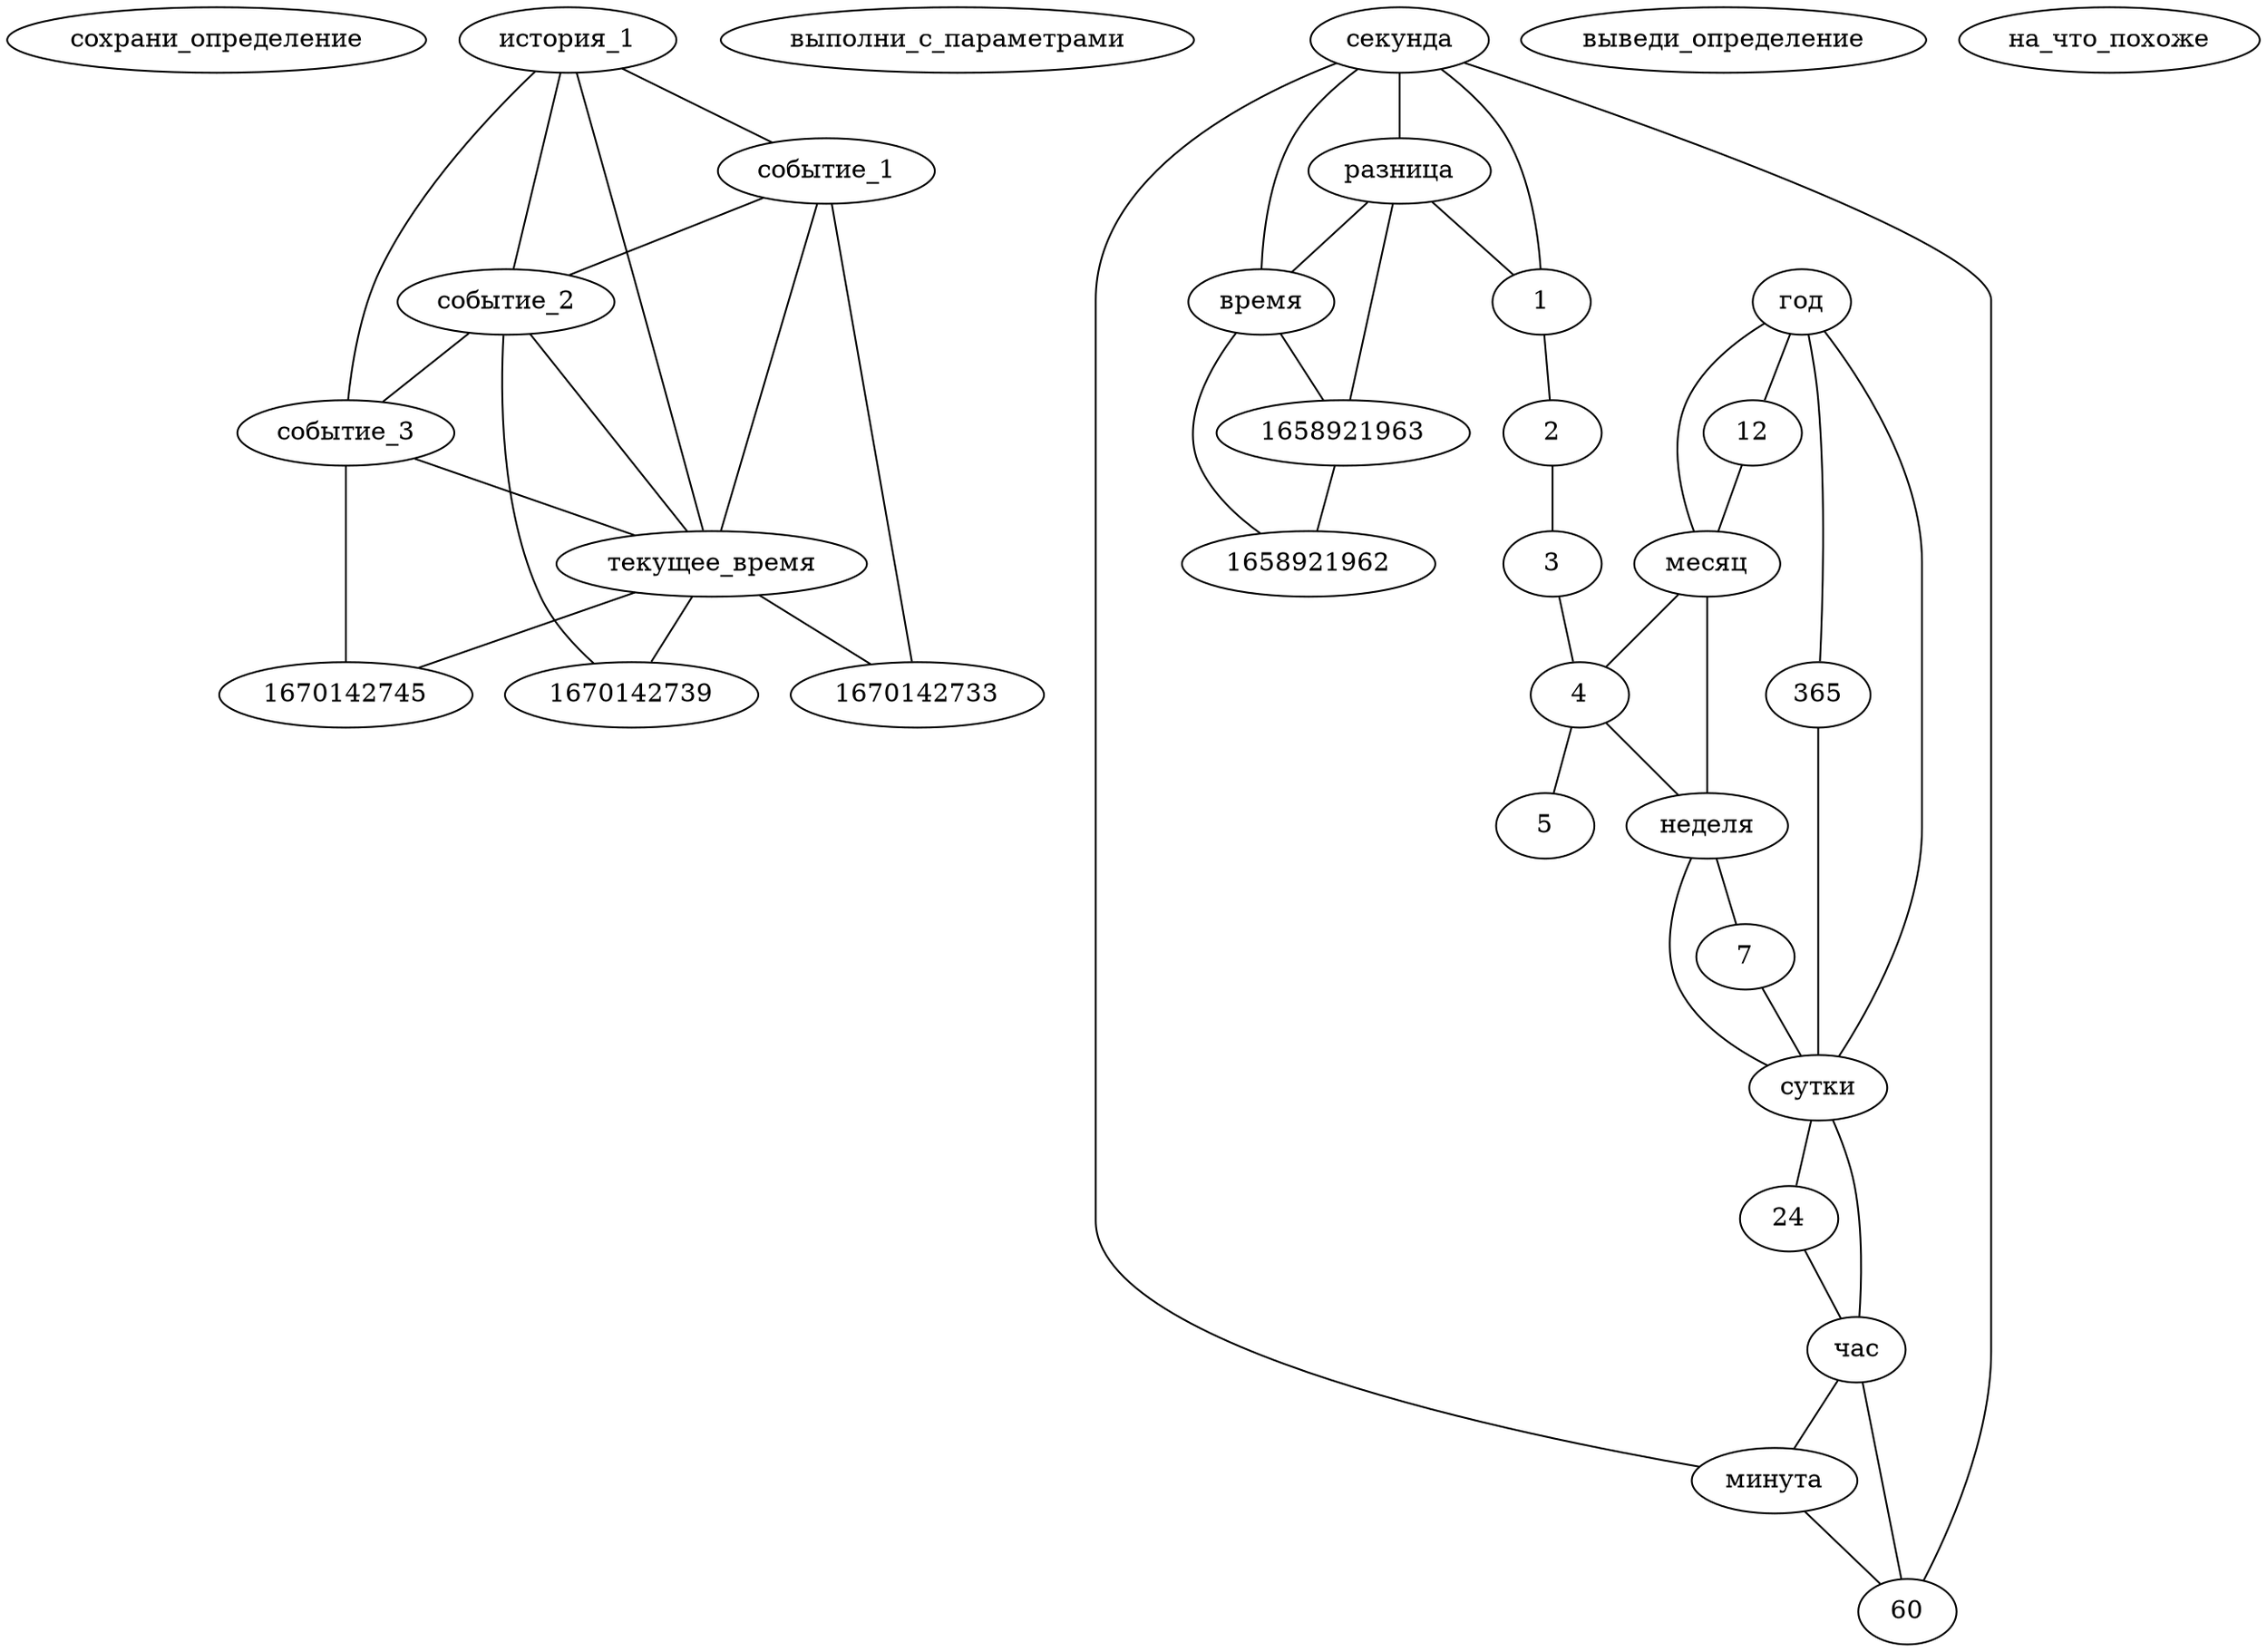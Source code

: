 strict graph G {
"сохрани_определение"
"1670142745"
"выполни_с_параметрами"
"секунда"
"разница"
"минута"
"12"
"1670142733"
"история_1"
"2"
"60"
"выведи_определение"
"месяц"
"сутки"
"1658921963"
"1670142739"
"событие_3"
"1658921962"
"год"
"1"
"5"
"текущее_время"
"событие_1"
"3"
"неделя"
"7"
"час"
"на_что_похоже"
"4"
"время"
"365"
"24"
"событие_2"
"1" -- "2"
"время" -- "1658921962"
"время" -- "1658921963"
"разница" -- "1"
"разница" -- "1658921963"
"1658921963" -- "1658921962"
"секунда" -- "1"
"секунда" -- "разница"
"секунда" -- "время"
"разница" -- "время"
"2" -- "3"
"3" -- "4"
"4" -- "5"
"минута" -- "60"
"минута" -- "секунда"
"60" -- "секунда"
"час" -- "60"
"час" -- "минута"
"сутки" -- "24"
"сутки" -- "час"
"24" -- "час"
"неделя" -- "7"
"неделя" -- "сутки"
"7" -- "сутки"
"месяц" -- "4"
"месяц" -- "неделя"
"4" -- "неделя"
"год" -- "12"
"год" -- "месяц"
"12" -- "месяц"
"событие_1" -- "1670142733"
"текущее_время" -- "1670142733"
"событие_1" -- "текущее_время"
"событие_2" -- "1670142739"
"текущее_время" -- "1670142739"
"событие_2" -- "текущее_время"
"событие_3" -- "1670142745"
"текущее_время" -- "1670142745"
"событие_3" -- "текущее_время"
"история_1" -- "событие_1"
"история_1" -- "событие_2"
"история_1" -- "событие_3"
"событие_1" -- "событие_2"
"событие_2" -- "событие_3"
"история_1" -- "текущее_время"
"год" -- "365"
"год" -- "сутки"
"365" -- "сутки"
}
